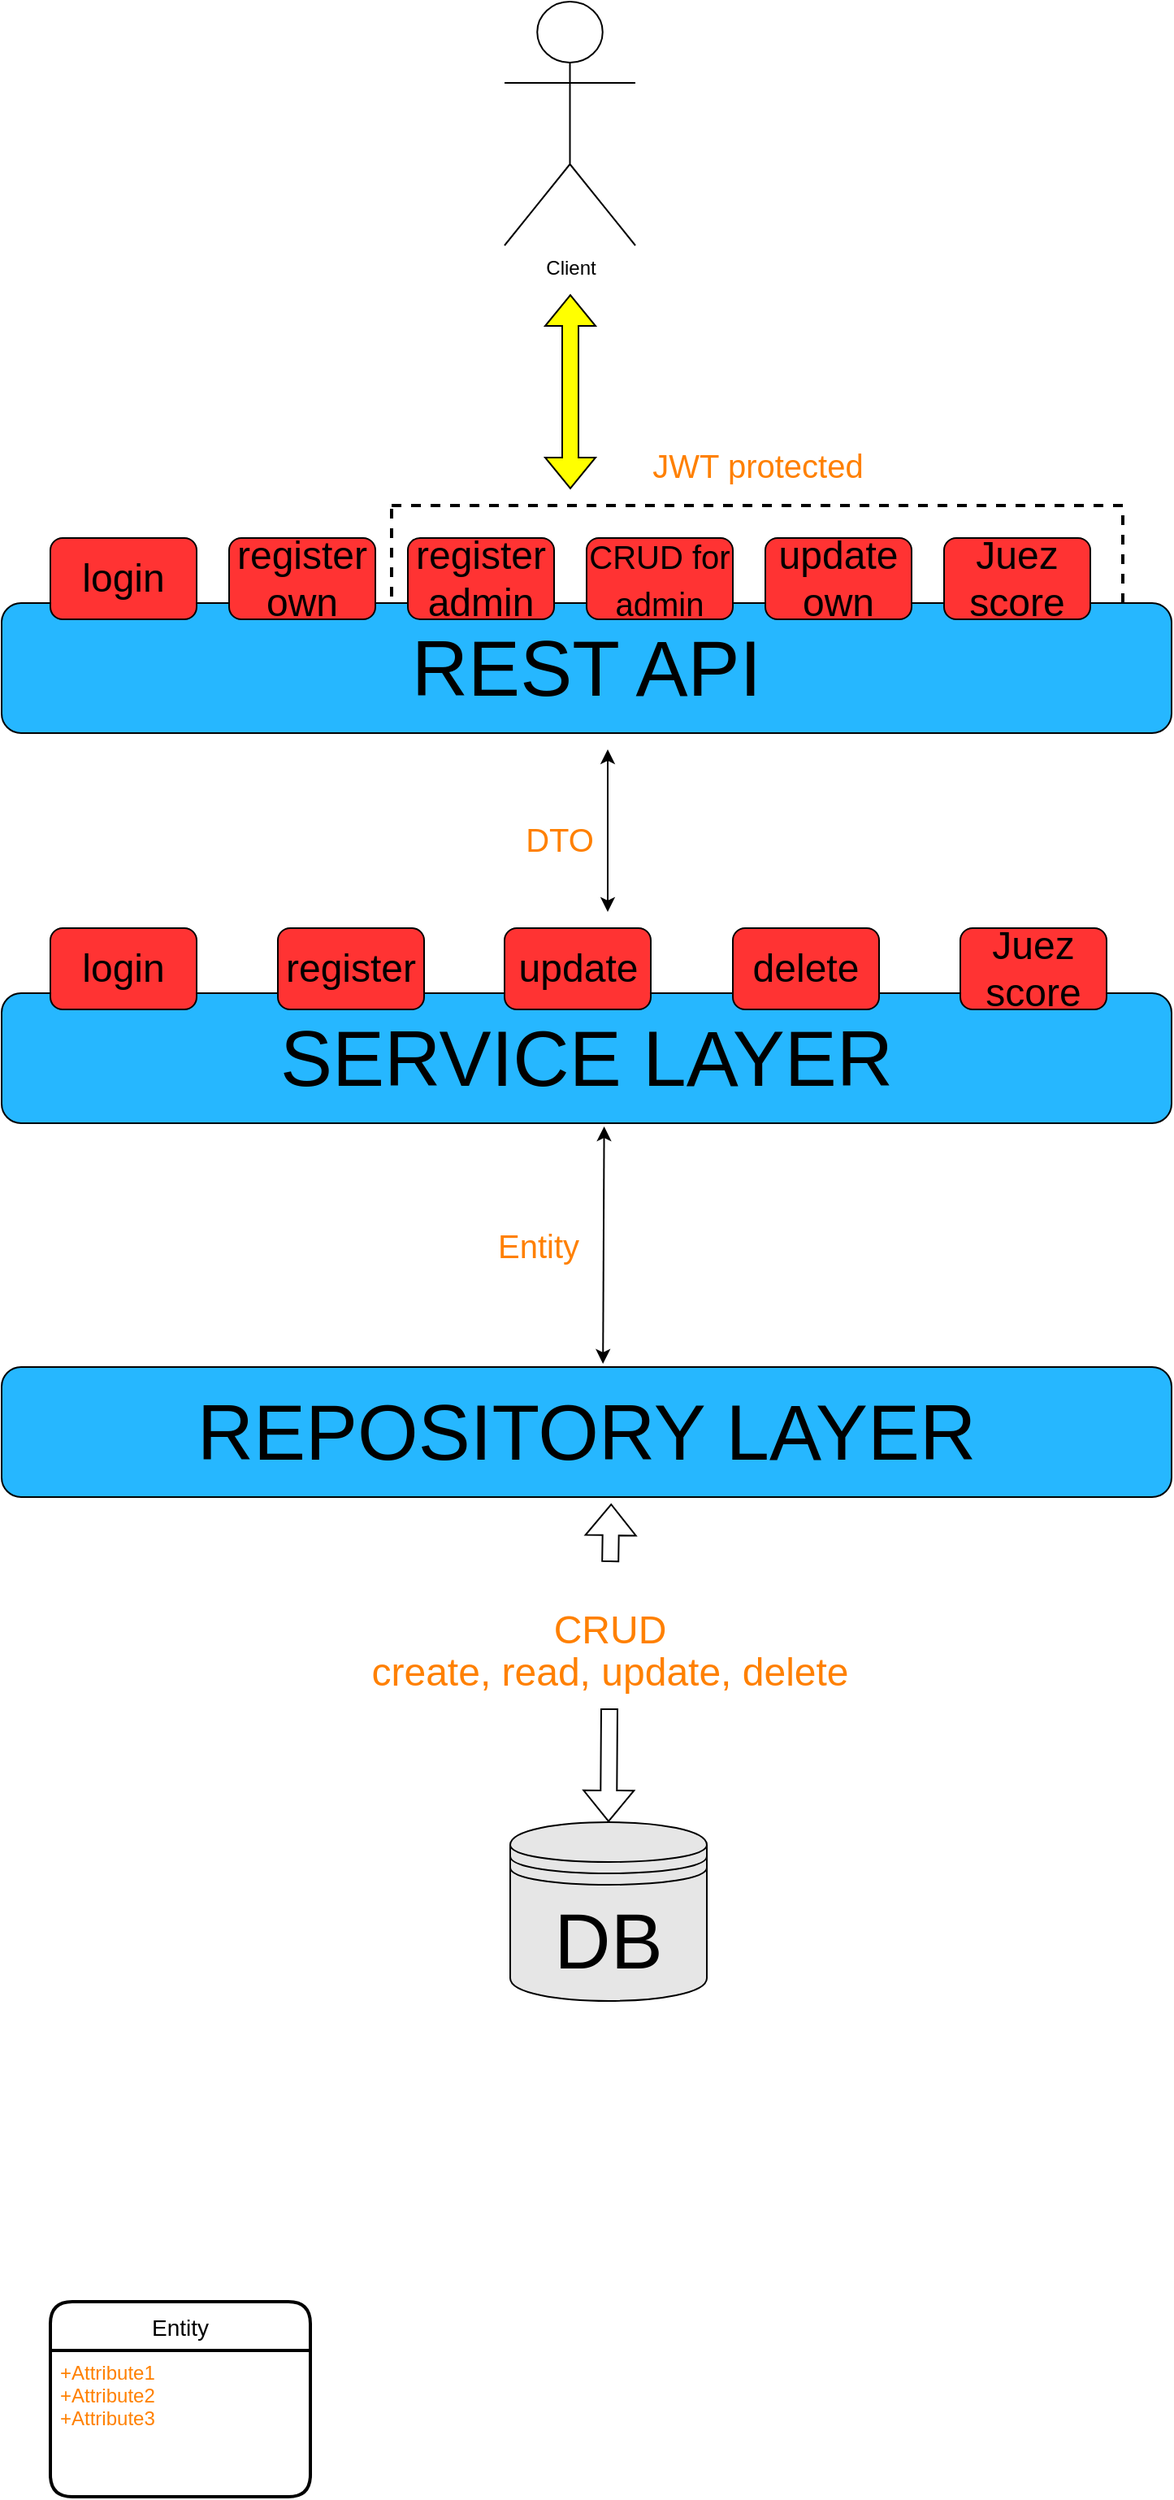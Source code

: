 <mxfile version="20.0.1" type="github"><diagram id="gwmi-vWLNNywbSeCiVMa" name="Page-1"><mxGraphModel dx="1381" dy="756" grid="1" gridSize="10" guides="1" tooltips="1" connect="1" arrows="1" fold="1" page="1" pageScale="1" pageWidth="827" pageHeight="1169" math="0" shadow="0"><root><mxCell id="0"/><mxCell id="1" parent="0"/><mxCell id="ou2Xe9rBMR-__PMlJNGh-15" value="" style="rounded=0;whiteSpace=wrap;html=1;labelBackgroundColor=#ffffff;fontSize=20;fontColor=#000000;fillColor=none;dashed=1;strokeWidth=2;" vertex="1" parent="1"><mxGeometry x="280" y="350" width="450" height="130" as="geometry"/></mxCell><mxCell id="ou2Xe9rBMR-__PMlJNGh-1" value="Client" style="shape=umlActor;verticalLabelPosition=bottom;verticalAlign=top;html=1;outlineConnect=0;" vertex="1" parent="1"><mxGeometry x="349.5" y="40" width="80.5" height="150" as="geometry"/></mxCell><mxCell id="ou2Xe9rBMR-__PMlJNGh-2" value="&lt;font style=&quot;font-size: 48px;&quot;&gt;REST API&lt;/font&gt;" style="rounded=1;whiteSpace=wrap;html=1;fillColor=#26B7FF;" vertex="1" parent="1"><mxGeometry x="40" y="410" width="720" height="80" as="geometry"/></mxCell><mxCell id="ou2Xe9rBMR-__PMlJNGh-3" value="&lt;font style=&quot;font-size: 48px;&quot;&gt;SERVICE LAYER&lt;/font&gt;" style="rounded=1;whiteSpace=wrap;html=1;fillColor=#26B7FF;" vertex="1" parent="1"><mxGeometry x="40" y="650" width="720" height="80" as="geometry"/></mxCell><mxCell id="ou2Xe9rBMR-__PMlJNGh-4" value="&lt;font style=&quot;font-size: 48px;&quot;&gt;REPOSITORY LAYER&lt;/font&gt;" style="rounded=1;whiteSpace=wrap;html=1;fillColor=#26B7FF;" vertex="1" parent="1"><mxGeometry x="40" y="880" width="720" height="80" as="geometry"/></mxCell><mxCell id="ou2Xe9rBMR-__PMlJNGh-5" value="DB" style="shape=datastore;whiteSpace=wrap;html=1;fontSize=48;fillColor=#E6E6E6;" vertex="1" parent="1"><mxGeometry x="353" y="1160" width="121" height="110" as="geometry"/></mxCell><mxCell id="ou2Xe9rBMR-__PMlJNGh-6" value="" style="shape=flexArrow;endArrow=classic;startArrow=none;html=1;rounded=0;fontSize=48;entryX=0.521;entryY=1.05;entryDx=0;entryDy=0;entryPerimeter=0;" edge="1" parent="1" source="ou2Xe9rBMR-__PMlJNGh-7" target="ou2Xe9rBMR-__PMlJNGh-4"><mxGeometry width="100" height="100" relative="1" as="geometry"><mxPoint x="380" y="1140" as="sourcePoint"/><mxPoint x="480" y="1040" as="targetPoint"/></mxGeometry></mxCell><mxCell id="ou2Xe9rBMR-__PMlJNGh-7" value="&lt;div style=&quot;&quot;&gt;&lt;span style=&quot;color: rgb(255, 128, 0); background-color: initial; line-height: 1;&quot;&gt;&lt;font style=&quot;font-size: 24px;&quot;&gt;CRUD&lt;/font&gt;&lt;/span&gt;&lt;/div&gt;&lt;font style=&quot;font-size: 24px; line-height: 0.5;&quot; color=&quot;#ff8000&quot;&gt;&lt;div style=&quot;&quot;&gt;&lt;span style=&quot;background-color: initial;&quot;&gt;create, read, update, delete&lt;/span&gt;&lt;/div&gt;&lt;/font&gt;" style="text;html=1;align=center;verticalAlign=middle;resizable=0;points=[];autosize=1;strokeColor=none;fillColor=none;fontSize=48;" vertex="1" parent="1"><mxGeometry x="259" y="1000" width="310" height="80" as="geometry"/></mxCell><mxCell id="ou2Xe9rBMR-__PMlJNGh-8" value="" style="shape=flexArrow;endArrow=none;startArrow=classic;html=1;rounded=0;fontSize=48;exitX=0.5;exitY=0;exitDx=0;exitDy=0;" edge="1" parent="1" source="ou2Xe9rBMR-__PMlJNGh-5"><mxGeometry width="100" height="100" relative="1" as="geometry"><mxPoint x="414" y="1140" as="sourcePoint"/><mxPoint x="414" y="1090" as="targetPoint"/></mxGeometry></mxCell><mxCell id="ou2Xe9rBMR-__PMlJNGh-9" value="&lt;font color=&quot;#000000&quot;&gt;login&lt;/font&gt;" style="rounded=1;whiteSpace=wrap;html=1;fontSize=24;fontColor=#FF8000;fillColor=#FF3333;" vertex="1" parent="1"><mxGeometry x="70" y="370" width="90" height="50" as="geometry"/></mxCell><mxCell id="ou2Xe9rBMR-__PMlJNGh-10" value="&lt;font color=&quot;#000000&quot;&gt;register&lt;br&gt;own&lt;br&gt;&lt;/font&gt;" style="rounded=1;whiteSpace=wrap;html=1;fontSize=24;fontColor=#FF8000;fillColor=#FF3333;" vertex="1" parent="1"><mxGeometry x="180" y="370" width="90" height="50" as="geometry"/></mxCell><mxCell id="ou2Xe9rBMR-__PMlJNGh-11" value="&lt;font color=&quot;#000000&quot;&gt;register admin&lt;/font&gt;" style="rounded=1;whiteSpace=wrap;html=1;fontSize=24;fontColor=#FF8000;fillColor=#FF3333;" vertex="1" parent="1"><mxGeometry x="290" y="370" width="90" height="50" as="geometry"/></mxCell><mxCell id="ou2Xe9rBMR-__PMlJNGh-12" value="&lt;font style=&quot;font-size: 20px;&quot; color=&quot;#000000&quot;&gt;CRUD for admin&lt;/font&gt;" style="rounded=1;whiteSpace=wrap;html=1;fontSize=24;fontColor=#FF8000;fillColor=#FF3333;" vertex="1" parent="1"><mxGeometry x="400" y="370" width="90" height="50" as="geometry"/></mxCell><mxCell id="ou2Xe9rBMR-__PMlJNGh-13" value="&lt;font color=&quot;#000000&quot;&gt;update own&lt;/font&gt;" style="rounded=1;whiteSpace=wrap;html=1;fontSize=24;fontColor=#FF8000;fillColor=#FF3333;" vertex="1" parent="1"><mxGeometry x="510" y="370" width="90" height="50" as="geometry"/></mxCell><mxCell id="ou2Xe9rBMR-__PMlJNGh-14" value="&lt;font color=&quot;#000000&quot;&gt;Juez score&lt;/font&gt;" style="rounded=1;whiteSpace=wrap;html=1;fontSize=24;fontColor=#FF8000;fillColor=#FF3333;" vertex="1" parent="1"><mxGeometry x="620" y="370" width="90" height="50" as="geometry"/></mxCell><mxCell id="ou2Xe9rBMR-__PMlJNGh-16" value="&lt;font color=&quot;#ff8000&quot;&gt;JWT protected&lt;/font&gt;" style="text;html=1;align=center;verticalAlign=middle;resizable=0;points=[];autosize=1;strokeColor=none;fillColor=none;fontSize=20;fontColor=#000000;" vertex="1" parent="1"><mxGeometry x="430" y="310" width="150" height="30" as="geometry"/></mxCell><mxCell id="ou2Xe9rBMR-__PMlJNGh-17" value="" style="shape=flexArrow;endArrow=classic;startArrow=classic;html=1;rounded=0;fontSize=20;fontColor=#FF8000;strokeColor=#000000;fillColor=#FFFF00;" edge="1" parent="1"><mxGeometry width="100" height="100" relative="1" as="geometry"><mxPoint x="390" y="340" as="sourcePoint"/><mxPoint x="390" y="220" as="targetPoint"/></mxGeometry></mxCell><mxCell id="ou2Xe9rBMR-__PMlJNGh-18" value="&lt;font color=&quot;#000000&quot;&gt;login&lt;/font&gt;" style="rounded=1;whiteSpace=wrap;html=1;fontSize=24;fontColor=#FF8000;fillColor=#FF3333;" vertex="1" parent="1"><mxGeometry x="70" y="610" width="90" height="50" as="geometry"/></mxCell><mxCell id="ou2Xe9rBMR-__PMlJNGh-19" value="&lt;font color=&quot;#000000&quot;&gt;register&lt;br&gt;&lt;/font&gt;" style="rounded=1;whiteSpace=wrap;html=1;fontSize=24;fontColor=#FF8000;fillColor=#FF3333;" vertex="1" parent="1"><mxGeometry x="210" y="610" width="90" height="50" as="geometry"/></mxCell><mxCell id="ou2Xe9rBMR-__PMlJNGh-20" value="&lt;font color=&quot;#000000&quot;&gt;Juez score&lt;/font&gt;" style="rounded=1;whiteSpace=wrap;html=1;fontSize=24;fontColor=#FF8000;fillColor=#FF3333;" vertex="1" parent="1"><mxGeometry x="630" y="610" width="90" height="50" as="geometry"/></mxCell><mxCell id="ou2Xe9rBMR-__PMlJNGh-21" value="&lt;font color=&quot;#000000&quot;&gt;update&lt;/font&gt;" style="rounded=1;whiteSpace=wrap;html=1;fontSize=24;fontColor=#FF8000;fillColor=#FF3333;" vertex="1" parent="1"><mxGeometry x="349.5" y="610" width="90" height="50" as="geometry"/></mxCell><mxCell id="ou2Xe9rBMR-__PMlJNGh-22" value="&lt;font color=&quot;#000000&quot;&gt;delete&lt;/font&gt;" style="rounded=1;whiteSpace=wrap;html=1;fontSize=24;fontColor=#FF8000;fillColor=#FF3333;" vertex="1" parent="1"><mxGeometry x="490" y="610" width="90" height="50" as="geometry"/></mxCell><mxCell id="ou2Xe9rBMR-__PMlJNGh-23" value="" style="endArrow=classic;startArrow=classic;html=1;fontSize=20;fontColor=#FF8000;strokeColor=#000000;fillColor=#FFFF00;rounded=0;" edge="1" parent="1"><mxGeometry width="50" height="50" relative="1" as="geometry"><mxPoint x="413" y="600" as="sourcePoint"/><mxPoint x="413" y="500" as="targetPoint"/></mxGeometry></mxCell><mxCell id="ou2Xe9rBMR-__PMlJNGh-24" value="&lt;font color=&quot;#ff8000&quot;&gt;DTO&lt;/font&gt;" style="text;html=1;align=center;verticalAlign=middle;resizable=0;points=[];autosize=1;strokeColor=none;fillColor=none;fontSize=20;fontColor=#000000;" vertex="1" parent="1"><mxGeometry x="353" y="540" width="60" height="30" as="geometry"/></mxCell><mxCell id="ou2Xe9rBMR-__PMlJNGh-25" value="" style="endArrow=classic;startArrow=classic;html=1;fontSize=20;fontColor=#FF8000;strokeColor=#000000;fillColor=#FFFF00;rounded=0;entryX=0.515;entryY=1.025;entryDx=0;entryDy=0;entryPerimeter=0;exitX=0.514;exitY=-0.025;exitDx=0;exitDy=0;exitPerimeter=0;" edge="1" parent="1" source="ou2Xe9rBMR-__PMlJNGh-4" target="ou2Xe9rBMR-__PMlJNGh-3"><mxGeometry width="50" height="50" relative="1" as="geometry"><mxPoint x="413" y="880" as="sourcePoint"/><mxPoint x="413" y="780" as="targetPoint"/></mxGeometry></mxCell><mxCell id="ou2Xe9rBMR-__PMlJNGh-26" value="&lt;font color=&quot;#ff8000&quot;&gt;Entity&lt;/font&gt;" style="text;html=1;align=center;verticalAlign=middle;resizable=0;points=[];autosize=1;strokeColor=none;fillColor=none;fontSize=20;fontColor=#000000;" vertex="1" parent="1"><mxGeometry x="335" y="790" width="70" height="30" as="geometry"/></mxCell><mxCell id="ou2Xe9rBMR-__PMlJNGh-32" value="Entity" style="swimlane;childLayout=stackLayout;horizontal=1;startSize=30;horizontalStack=0;rounded=1;fontSize=14;fontStyle=0;strokeWidth=2;resizeParent=0;resizeLast=1;shadow=0;dashed=0;align=center;labelBackgroundColor=#ffffff;fontColor=#000000;fillColor=none;" vertex="1" parent="1"><mxGeometry x="70" y="1455" width="160" height="120" as="geometry"/></mxCell><mxCell id="ou2Xe9rBMR-__PMlJNGh-33" value="+Attribute1&#10;+Attribute2&#10;+Attribute3" style="align=left;strokeColor=none;fillColor=none;spacingLeft=4;fontSize=12;verticalAlign=top;resizable=0;rotatable=0;part=1;labelBackgroundColor=#ffffff;fontColor=#FF8000;" vertex="1" parent="ou2Xe9rBMR-__PMlJNGh-32"><mxGeometry y="30" width="160" height="90" as="geometry"/></mxCell></root></mxGraphModel></diagram></mxfile>